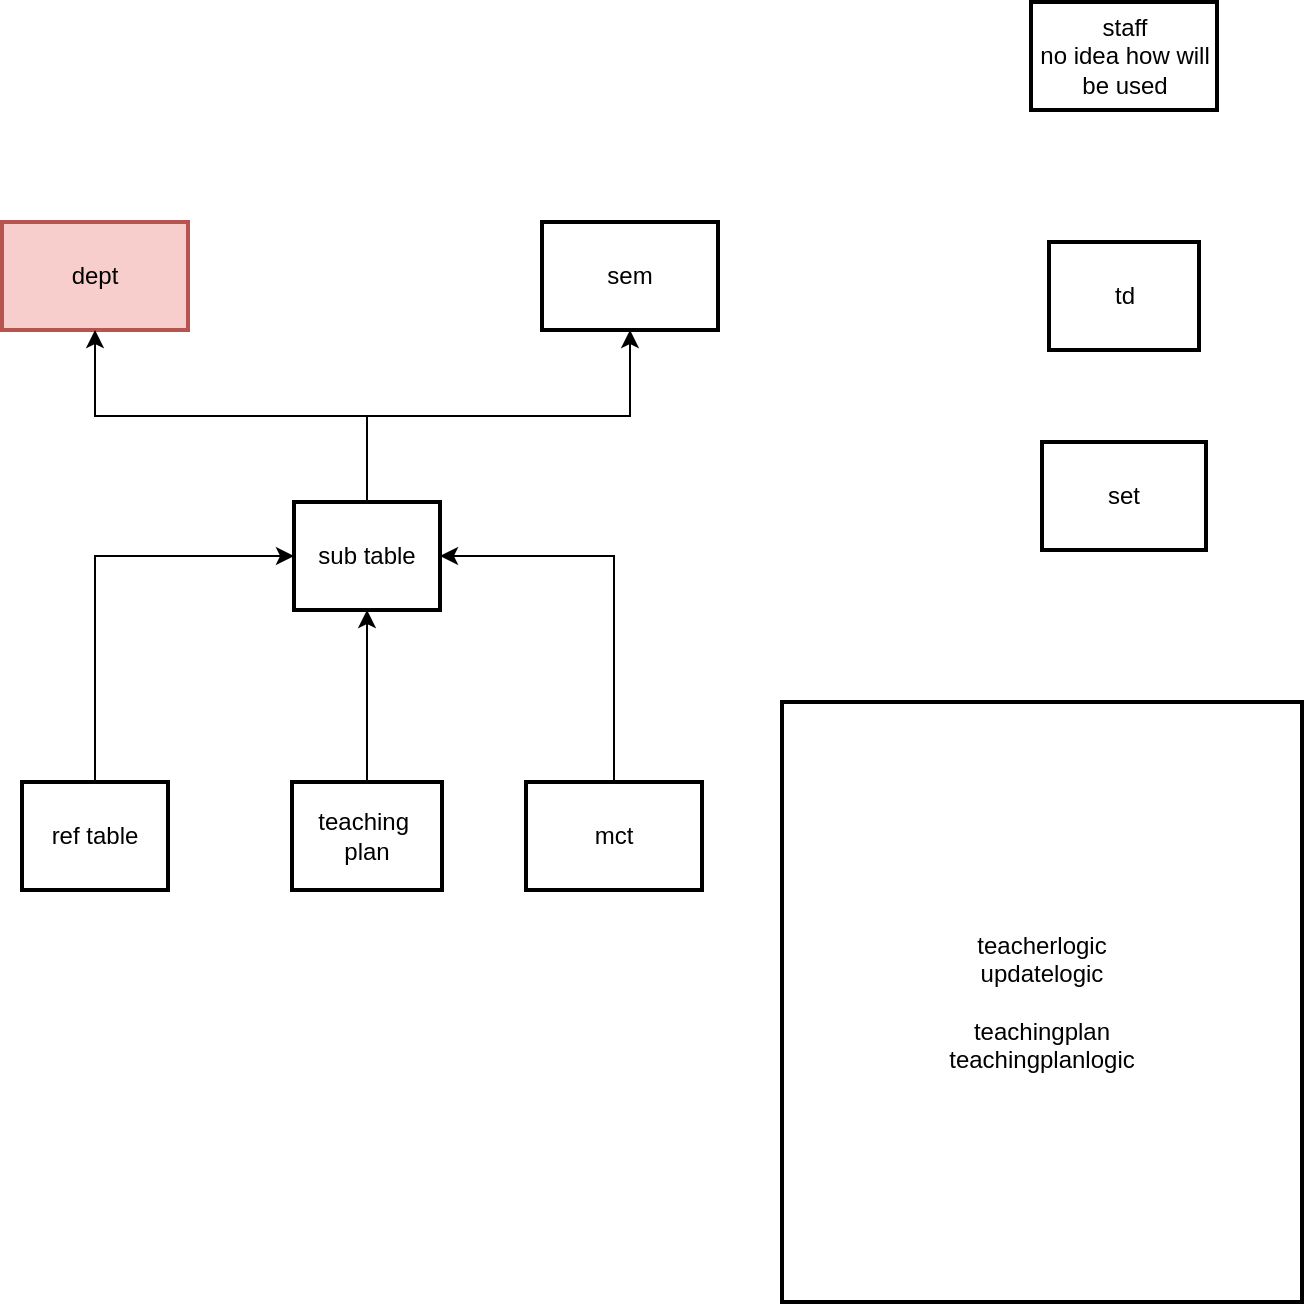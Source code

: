 <mxfile>
    <diagram name="Page-1" id="nAeKRZr2LrRtyZ-Q1KEj">
        <mxGraphModel dx="1532" dy="1139" grid="1" gridSize="10" guides="1" tooltips="1" connect="1" arrows="1" fold="1" page="1" pageScale="1" pageWidth="850" pageHeight="1100" math="0" shadow="0">
            <root>
                <mxCell id="0"/>
                <mxCell id="1" parent="0"/>
                <mxCell id="2" value="dept" style="whiteSpace=wrap;strokeWidth=2;fillColor=#f8cecc;strokeColor=#b85450;" parent="1" vertex="1">
                    <mxGeometry x="170" y="450" width="93" height="54" as="geometry"/>
                </mxCell>
                <mxCell id="I-n6URUkujwbE3Ho_qyX-23" style="edgeStyle=orthogonalEdgeStyle;rounded=0;orthogonalLoop=1;jettySize=auto;html=1;exitX=0.5;exitY=0;exitDx=0;exitDy=0;entryX=1;entryY=0.5;entryDx=0;entryDy=0;" parent="1" source="3" target="8" edge="1">
                    <mxGeometry relative="1" as="geometry"/>
                </mxCell>
                <mxCell id="3" value="mct" style="whiteSpace=wrap;strokeWidth=2;" parent="1" vertex="1">
                    <mxGeometry x="432" y="730" width="88" height="54" as="geometry"/>
                </mxCell>
                <mxCell id="I-n6URUkujwbE3Ho_qyX-21" style="edgeStyle=orthogonalEdgeStyle;rounded=0;orthogonalLoop=1;jettySize=auto;html=1;exitX=0.5;exitY=0;exitDx=0;exitDy=0;entryX=0;entryY=0.5;entryDx=0;entryDy=0;" parent="1" source="4" target="8" edge="1">
                    <mxGeometry relative="1" as="geometry"/>
                </mxCell>
                <mxCell id="4" value="ref table" style="whiteSpace=wrap;strokeWidth=2;" parent="1" vertex="1">
                    <mxGeometry x="180" y="730" width="73" height="54" as="geometry"/>
                </mxCell>
                <mxCell id="5" value="sem" style="whiteSpace=wrap;strokeWidth=2;" parent="1" vertex="1">
                    <mxGeometry x="440" y="450" width="88" height="54" as="geometry"/>
                </mxCell>
                <mxCell id="6" value="set" style="whiteSpace=wrap;strokeWidth=2;" parent="1" vertex="1">
                    <mxGeometry x="690" y="560" width="82" height="54" as="geometry"/>
                </mxCell>
                <mxCell id="7" value="staff&#xa;no idea how will be used" style="whiteSpace=wrap;strokeWidth=2;" parent="1" vertex="1">
                    <mxGeometry x="684.5" y="340" width="93" height="54" as="geometry"/>
                </mxCell>
                <mxCell id="I-n6URUkujwbE3Ho_qyX-24" style="edgeStyle=orthogonalEdgeStyle;rounded=0;orthogonalLoop=1;jettySize=auto;html=1;exitX=0.5;exitY=0;exitDx=0;exitDy=0;entryX=0.5;entryY=1;entryDx=0;entryDy=0;" parent="1" source="8" target="2" edge="1">
                    <mxGeometry relative="1" as="geometry"/>
                </mxCell>
                <mxCell id="I-n6URUkujwbE3Ho_qyX-25" style="edgeStyle=orthogonalEdgeStyle;rounded=0;orthogonalLoop=1;jettySize=auto;html=1;exitX=0.5;exitY=0;exitDx=0;exitDy=0;entryX=0.5;entryY=1;entryDx=0;entryDy=0;" parent="1" source="8" target="5" edge="1">
                    <mxGeometry relative="1" as="geometry"/>
                </mxCell>
                <mxCell id="8" value="sub table" style="whiteSpace=wrap;strokeWidth=2;" parent="1" vertex="1">
                    <mxGeometry x="316" y="590" width="73" height="54" as="geometry"/>
                </mxCell>
                <mxCell id="9" value="td" style="whiteSpace=wrap;strokeWidth=2;" parent="1" vertex="1">
                    <mxGeometry x="693.5" y="460" width="75" height="54" as="geometry"/>
                </mxCell>
                <mxCell id="I-n6URUkujwbE3Ho_qyX-22" style="edgeStyle=orthogonalEdgeStyle;rounded=0;orthogonalLoop=1;jettySize=auto;html=1;exitX=0.5;exitY=0;exitDx=0;exitDy=0;entryX=0.5;entryY=1;entryDx=0;entryDy=0;" parent="1" source="10" target="8" edge="1">
                    <mxGeometry relative="1" as="geometry"/>
                </mxCell>
                <mxCell id="10" value="teaching &#xa;plan" style="whiteSpace=wrap;strokeWidth=2;" parent="1" vertex="1">
                    <mxGeometry x="315" y="730" width="75" height="54" as="geometry"/>
                </mxCell>
                <mxCell id="11" value="teacherlogic&#xa;updatelogic&#xa;&#xa;teachingplan&#xa;teachingplanlogic" style="whiteSpace=wrap;strokeWidth=2;" vertex="1" parent="1">
                    <mxGeometry x="560" y="690" width="260" height="300" as="geometry"/>
                </mxCell>
            </root>
        </mxGraphModel>
    </diagram>
</mxfile>